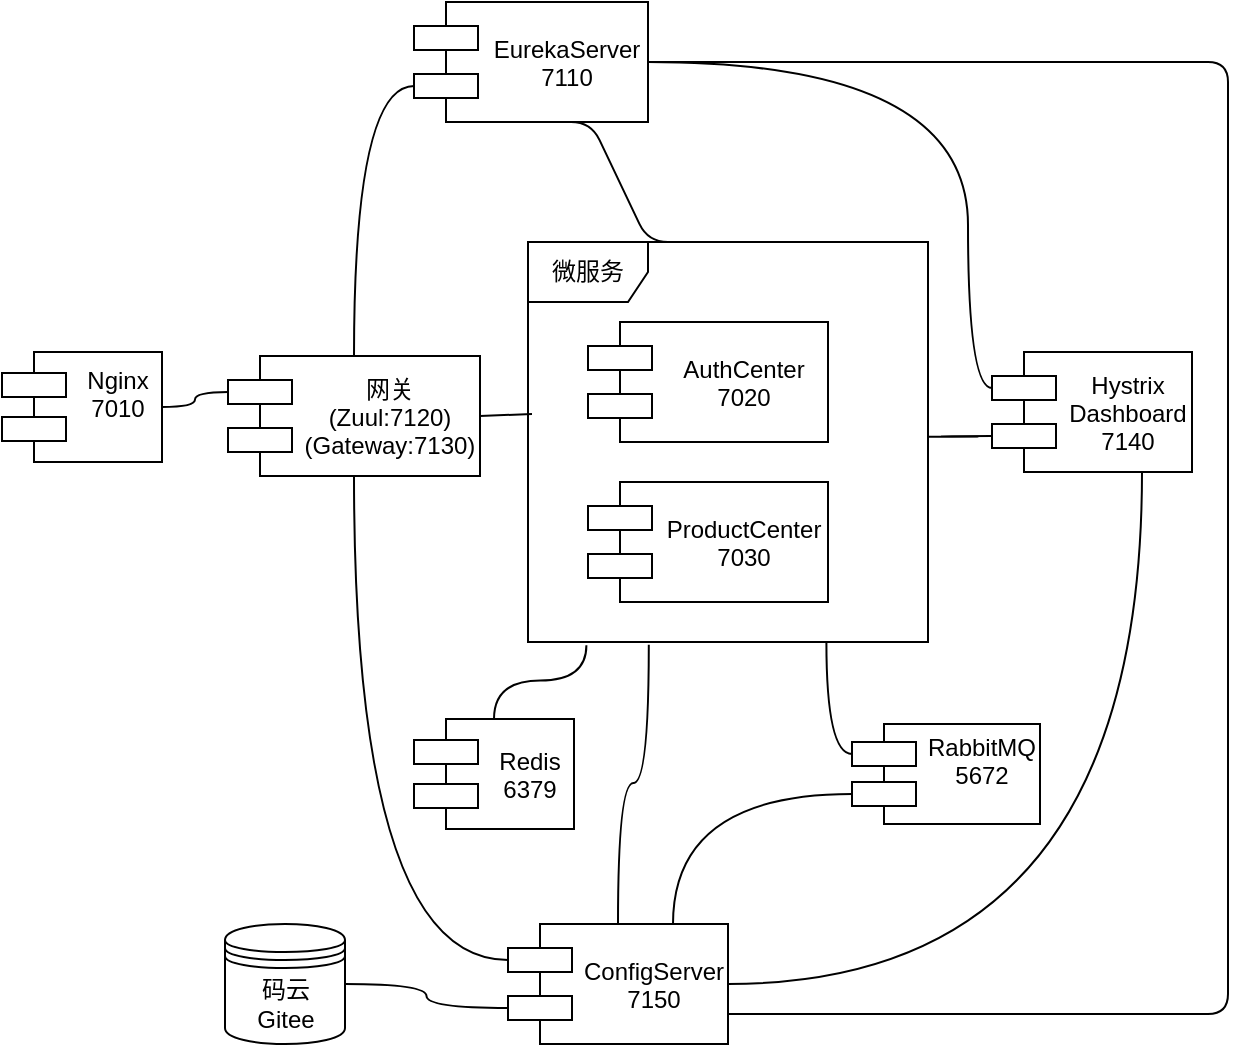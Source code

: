 <mxfile version="10.6.7" type="device"><diagram id="vQwOS2end7mBGycET9rg" name="Page-1"><mxGraphModel dx="1010" dy="582" grid="1" gridSize="10" guides="1" tooltips="1" connect="1" arrows="1" fold="1" page="1" pageScale="1" pageWidth="827" pageHeight="1169" math="0" shadow="0"><root><mxCell id="0"/><mxCell id="1" parent="0"/><mxCell id="dUn-ZhmxewltjX_EWIwc-1" value="Nginx&#10;7010&#10;" style="shape=component;align=center;spacingLeft=36;" parent="1" vertex="1"><mxGeometry x="101" y="214" width="80" height="55" as="geometry"/></mxCell><mxCell id="dUn-ZhmxewltjX_EWIwc-2" value="网关&#10;(Zuul:7120)&#10;(Gateway:7130)" style="shape=component;align=center;spacingLeft=36;" parent="1" vertex="1"><mxGeometry x="214" y="216" width="126" height="60" as="geometry"/></mxCell><mxCell id="dUn-ZhmxewltjX_EWIwc-7" value="" style="endArrow=none;html=1;exitX=1;exitY=0.5;exitDx=0;exitDy=0;entryX=0;entryY=0.3;entryDx=0;entryDy=0;edgeStyle=orthogonalEdgeStyle;curved=1;" parent="1" source="dUn-ZhmxewltjX_EWIwc-1" target="dUn-ZhmxewltjX_EWIwc-2" edge="1"><mxGeometry width="50" height="50" relative="1" as="geometry"><mxPoint x="134" y="234" as="sourcePoint"/><mxPoint x="224" y="89" as="targetPoint"/></mxGeometry></mxCell><mxCell id="dUn-ZhmxewltjX_EWIwc-8" value="EurekaServer&#10;7110" style="shape=component;align=center;spacingLeft=36;" parent="1" vertex="1"><mxGeometry x="307" y="39" width="117" height="60" as="geometry"/></mxCell><mxCell id="dUn-ZhmxewltjX_EWIwc-14" value="微服务" style="shape=umlFrame;whiteSpace=wrap;html=1;" parent="1" vertex="1"><mxGeometry x="364" y="159" width="200" height="200" as="geometry"/></mxCell><mxCell id="dUn-ZhmxewltjX_EWIwc-15" value="AuthCenter&#10;7020" style="shape=component;align=center;spacingLeft=36;" parent="1" vertex="1"><mxGeometry x="394" y="199" width="120" height="60" as="geometry"/></mxCell><mxCell id="dUn-ZhmxewltjX_EWIwc-16" value="ProductCenter&#10;7030" style="shape=component;align=center;spacingLeft=36;" parent="1" vertex="1"><mxGeometry x="394" y="279" width="120" height="60" as="geometry"/></mxCell><mxCell id="dUn-ZhmxewltjX_EWIwc-17" value="Hystrix &#10;Dashboard&#10;7140" style="shape=component;align=center;spacingLeft=36;" parent="1" vertex="1"><mxGeometry x="596" y="214" width="100" height="60" as="geometry"/></mxCell><mxCell id="dUn-ZhmxewltjX_EWIwc-18" value="ConfigServer&#10;7150" style="shape=component;align=center;spacingLeft=36;" parent="1" vertex="1"><mxGeometry x="354" y="500" width="110" height="60" as="geometry"/></mxCell><mxCell id="dUn-ZhmxewltjX_EWIwc-19" value="码云&lt;br&gt;Gitee&lt;br&gt;" style="shape=datastore;whiteSpace=wrap;html=1;align=center;" parent="1" vertex="1"><mxGeometry x="212.5" y="500" width="60" height="60" as="geometry"/></mxCell><mxCell id="dUn-ZhmxewltjX_EWIwc-20" value="" style="endArrow=none;html=1;entryX=1;entryY=0.5;entryDx=0;entryDy=0;exitX=0;exitY=0.7;exitDx=0;exitDy=0;edgeStyle=orthogonalEdgeStyle;curved=1;" parent="1" source="dUn-ZhmxewltjX_EWIwc-18" target="dUn-ZhmxewltjX_EWIwc-19" edge="1"><mxGeometry width="50" height="50" relative="1" as="geometry"><mxPoint x="34" y="469" as="sourcePoint"/><mxPoint x="84" y="419" as="targetPoint"/></mxGeometry></mxCell><mxCell id="dUn-ZhmxewltjX_EWIwc-24" value="" style="endArrow=none;html=1;entryX=0;entryY=0.7;entryDx=0;entryDy=0;exitX=0.5;exitY=0;exitDx=0;exitDy=0;edgeStyle=orthogonalEdgeStyle;curved=1;" parent="1" source="dUn-ZhmxewltjX_EWIwc-2" target="dUn-ZhmxewltjX_EWIwc-8" edge="1"><mxGeometry width="50" height="50" relative="1" as="geometry"><mxPoint x="234" y="139" as="sourcePoint"/><mxPoint x="284" y="89" as="targetPoint"/></mxGeometry></mxCell><mxCell id="dUn-ZhmxewltjX_EWIwc-28" value="" style="endArrow=none;html=1;exitX=0.5;exitY=1;exitDx=0;exitDy=0;edgeStyle=entityRelationEdgeStyle;" parent="1" source="dUn-ZhmxewltjX_EWIwc-8" edge="1"><mxGeometry width="50" height="50" relative="1" as="geometry"><mxPoint x="534" y="109" as="sourcePoint"/><mxPoint x="454" y="159" as="targetPoint"/></mxGeometry></mxCell><mxCell id="dUn-ZhmxewltjX_EWIwc-30" value="" style="endArrow=none;html=1;exitX=1.002;exitY=0.487;exitDx=0;exitDy=0;exitPerimeter=0;entryX=0;entryY=0.7;entryDx=0;entryDy=0;edgeStyle=entityRelationEdgeStyle;" parent="1" source="dUn-ZhmxewltjX_EWIwc-14" target="dUn-ZhmxewltjX_EWIwc-17" edge="1"><mxGeometry width="50" height="50" relative="1" as="geometry"><mxPoint x="584" y="319" as="sourcePoint"/><mxPoint x="604" y="219" as="targetPoint"/></mxGeometry></mxCell><mxCell id="dUn-ZhmxewltjX_EWIwc-31" value="" style="endArrow=none;html=1;exitX=0.5;exitY=0;exitDx=0;exitDy=0;entryX=0.302;entryY=1.007;entryDx=0;entryDy=0;entryPerimeter=0;edgeStyle=orthogonalEdgeStyle;curved=1;" parent="1" source="dUn-ZhmxewltjX_EWIwc-18" target="dUn-ZhmxewltjX_EWIwc-14" edge="1"><mxGeometry width="50" height="50" relative="1" as="geometry"><mxPoint x="584" y="499" as="sourcePoint"/><mxPoint x="634" y="449" as="targetPoint"/></mxGeometry></mxCell><mxCell id="dUn-ZhmxewltjX_EWIwc-32" value="" style="endArrow=none;html=1;edgeStyle=orthogonalEdgeStyle;entryX=0.5;entryY=1;entryDx=0;entryDy=0;curved=1;exitX=0;exitY=0.3;exitDx=0;exitDy=0;" parent="1" source="dUn-ZhmxewltjX_EWIwc-18" target="dUn-ZhmxewltjX_EWIwc-2" edge="1"><mxGeometry width="50" height="50" relative="1" as="geometry"><mxPoint x="274" y="379" as="sourcePoint"/><mxPoint x="94" y="319" as="targetPoint"/></mxGeometry></mxCell><mxCell id="dUn-ZhmxewltjX_EWIwc-34" value="" style="endArrow=none;html=1;entryX=1;entryY=0.75;entryDx=0;entryDy=0;exitX=1;exitY=0.5;exitDx=0;exitDy=0;edgeStyle=elbowEdgeStyle;" parent="1" source="dUn-ZhmxewltjX_EWIwc-8" target="dUn-ZhmxewltjX_EWIwc-18" edge="1"><mxGeometry width="50" height="50" relative="1" as="geometry"><mxPoint x="494" y="539" as="sourcePoint"/><mxPoint x="544" y="489" as="targetPoint"/><Array as="points"><mxPoint x="714" y="259"/></Array></mxGeometry></mxCell><mxCell id="dUn-ZhmxewltjX_EWIwc-37" value="" style="endArrow=none;html=1;exitX=1;exitY=0.5;exitDx=0;exitDy=0;entryX=0;entryY=0.3;entryDx=0;entryDy=0;edgeStyle=orthogonalEdgeStyle;curved=1;" parent="1" source="dUn-ZhmxewltjX_EWIwc-8" target="dUn-ZhmxewltjX_EWIwc-17" edge="1"><mxGeometry width="50" height="50" relative="1" as="geometry"><mxPoint x="584" y="139" as="sourcePoint"/><mxPoint x="634" y="89" as="targetPoint"/><Array as="points"><mxPoint x="584" y="69"/><mxPoint x="584" y="232"/></Array></mxGeometry></mxCell><mxCell id="dUn-ZhmxewltjX_EWIwc-38" value="" style="endArrow=none;html=1;entryX=1;entryY=0.5;entryDx=0;entryDy=0;" parent="1" target="dUn-ZhmxewltjX_EWIwc-2" edge="1"><mxGeometry width="50" height="50" relative="1" as="geometry"><mxPoint x="366" y="245" as="sourcePoint"/><mxPoint x="324" y="309" as="targetPoint"/></mxGeometry></mxCell><mxCell id="38FqFBlywHYCJeMxLvH--1" value="RabbitMQ&#10;5672&#10;" style="shape=component;align=center;spacingLeft=36;verticalAlign=middle;" parent="1" vertex="1"><mxGeometry x="526" y="400" width="94" height="50" as="geometry"/></mxCell><mxCell id="38FqFBlywHYCJeMxLvH--5" value="" style="endArrow=none;html=1;entryX=0.746;entryY=1;entryDx=0;entryDy=0;entryPerimeter=0;exitX=0;exitY=0.3;exitDx=0;exitDy=0;edgeStyle=orthogonalEdgeStyle;curved=1;" parent="1" source="38FqFBlywHYCJeMxLvH--1" target="dUn-ZhmxewltjX_EWIwc-14" edge="1"><mxGeometry width="50" height="50" relative="1" as="geometry"><mxPoint x="610" y="370" as="sourcePoint"/><mxPoint x="660" y="320" as="targetPoint"/></mxGeometry></mxCell><mxCell id="38FqFBlywHYCJeMxLvH--6" value="" style="endArrow=none;html=1;entryX=0;entryY=0.7;entryDx=0;entryDy=0;exitX=0.75;exitY=0;exitDx=0;exitDy=0;edgeStyle=orthogonalEdgeStyle;curved=1;" parent="1" source="dUn-ZhmxewltjX_EWIwc-18" target="38FqFBlywHYCJeMxLvH--1" edge="1"><mxGeometry width="50" height="50" relative="1" as="geometry"><mxPoint x="450" y="490" as="sourcePoint"/><mxPoint x="500" y="440" as="targetPoint"/></mxGeometry></mxCell><mxCell id="38FqFBlywHYCJeMxLvH--7" value="" style="endArrow=none;html=1;exitX=1;exitY=0.5;exitDx=0;exitDy=0;entryX=0.75;entryY=1;entryDx=0;entryDy=0;edgeStyle=orthogonalEdgeStyle;curved=1;" parent="1" source="dUn-ZhmxewltjX_EWIwc-18" target="dUn-ZhmxewltjX_EWIwc-17" edge="1"><mxGeometry width="50" height="50" relative="1" as="geometry"><mxPoint x="489" y="525" as="sourcePoint"/><mxPoint x="539" y="475" as="targetPoint"/></mxGeometry></mxCell><mxCell id="O4b-b5RG3NabiAv7uxLy-1" value="Redis&#10;6379" style="shape=component;align=center;spacingLeft=36;" vertex="1" parent="1"><mxGeometry x="307" y="397.5" width="80" height="55" as="geometry"/></mxCell><mxCell id="O4b-b5RG3NabiAv7uxLy-2" value="" style="endArrow=none;html=1;entryX=0.146;entryY=1.008;entryDx=0;entryDy=0;entryPerimeter=0;exitX=0.5;exitY=0;exitDx=0;exitDy=0;edgeStyle=orthogonalEdgeStyle;curved=1;" edge="1" parent="1" source="O4b-b5RG3NabiAv7uxLy-1" target="dUn-ZhmxewltjX_EWIwc-14"><mxGeometry width="50" height="50" relative="1" as="geometry"><mxPoint x="297" y="350" as="sourcePoint"/><mxPoint x="347" y="300" as="targetPoint"/></mxGeometry></mxCell></root></mxGraphModel></diagram></mxfile>